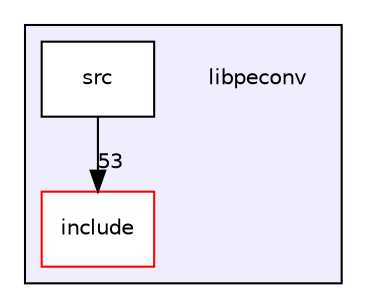 digraph "libpeconv" {
  compound=true
  node [ fontsize="10", fontname="Helvetica"];
  edge [ labelfontsize="10", labelfontname="Helvetica"];
  subgraph clusterdir_0967e0f2f9550a0457eea072dbf2c2dc {
    graph [ bgcolor="#eeeeff", pencolor="black", label="" URL="dir_0967e0f2f9550a0457eea072dbf2c2dc.html"];
    dir_0967e0f2f9550a0457eea072dbf2c2dc [shape=plaintext label="libpeconv"];
    dir_710da80bdc3300874944b1903bcc1810 [shape=box label="include" color="red" fillcolor="white" style="filled" URL="dir_710da80bdc3300874944b1903bcc1810.html"];
    dir_127e51e56c563ea726ade0e84fc3d48f [shape=box label="src" color="black" fillcolor="white" style="filled" URL="dir_127e51e56c563ea726ade0e84fc3d48f.html"];
  }
  dir_127e51e56c563ea726ade0e84fc3d48f->dir_710da80bdc3300874944b1903bcc1810 [headlabel="53", labeldistance=1.5 headhref="dir_000003_000001.html"];
}
